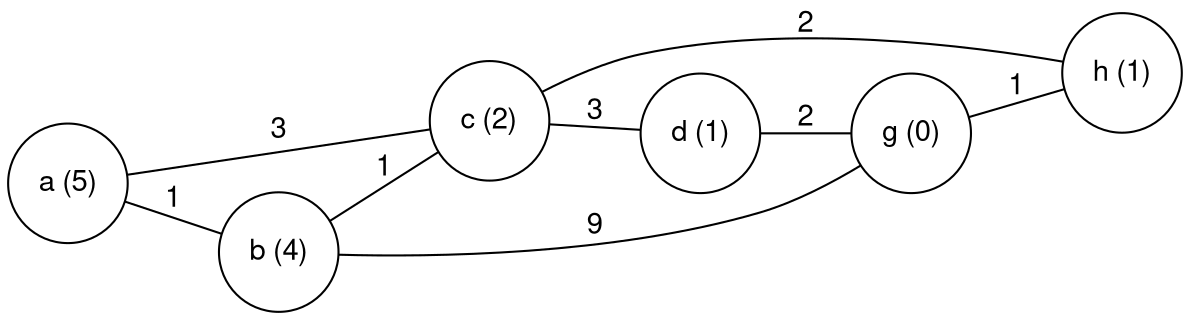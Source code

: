 graph G { 
    
    fontname="Helvetica,Arial,sans-serif"
	node [fontname="Helvetica,Arial,sans-serif"]
	edge [fontname="Helvetica,Arial,sans-serif"]
	rankdir="LR";
	node [shape = circle];

    "a (5)" -- "c (2)" [label = "3"];
    "a (5)" -- "b (4)" [label = "1"];
    "b (4)" -- "c (2)" [label = "1"];
    "b (4)" -- "g (0)" [label = "9"];
    "c (2)" -- "d (1)" [label = "3"];
    "g (0)" -- "h (1)" [label = "1"];
    "c (2)" -- "h (1)" [label = "2"];
    "d (1)" -- "g (0)" [label = "2"];
}
